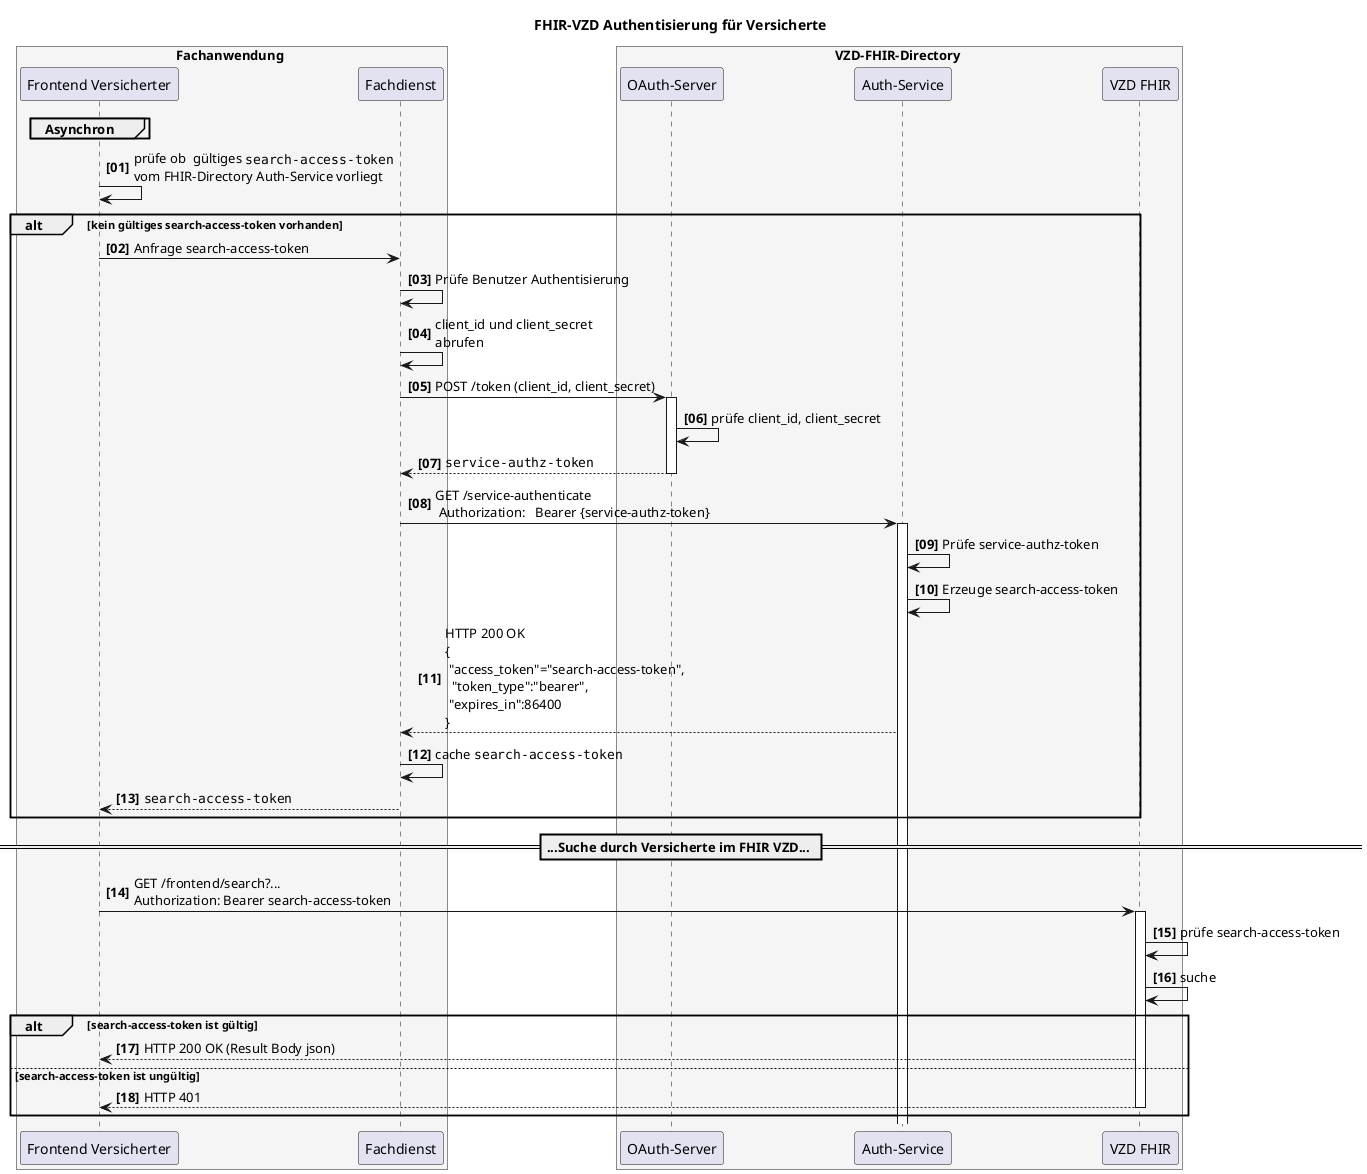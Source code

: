 @startuml
autonumber 1 1 "<b>[00]"
title "FHIR-VZD Authentisierung für Versicherte"


box Fachanwendung #WhiteSmoke
    participant VClient as "Frontend Versicherter"
    participant FDienst as "Fachdienst"
end box

box VZD-FHIR-Directory #WhiteSmoke
    participant "OAuth-Server" as VzdOAuth
    participant "Auth-Service" as VzdAuth
    participant fp as "VZD FHIR"
end box


group Asynchron



end

VClient-> VClient: prüfe ob  gültiges ""search-access-token""\nvom FHIR-Directory Auth-Service vorliegt


alt kein gültiges search-access-token vorhanden
   VClient-> FDienst: Anfrage search-access-token

   FDienst->FDienst: Prüfe Benutzer Authentisierung
   
   FDienst -> FDienst: client_id und client_secret\nabrufen
   FDienst ->VzdOAuth++: POST /token (client_id, client_secret)
   VzdOAuth->VzdOAuth: prüfe client_id, client_secret
   VzdOAuth-->FDienst--: ""service-authz-token""

   FDienst->VzdAuth++: GET /service-authenticate \n Authorization:   Bearer {service-authz-token}

   VzdAuth->VzdAuth: Prüfe service-authz-token

   VzdAuth->VzdAuth: Erzeuge search-access-token
   VzdAuth-->FDienst: HTTP 200 OK\n{\n "access_token"="search-access-token",\n  "token_type":"bearer",\n "expires_in":86400\n}

   FDienst->FDienst: cache ""search-access-token""

   FDienst-->VClient: ""search-access-token""
end

== ...Suche durch Versicherte im FHIR VZD... ==

VClient -> fp: GET /frontend/search?... \nAuthorization: Bearer search-access-token
activate fp
fp -> fp: prüfe search-access-token
fp -> fp: suche
alt search-access-token ist gültig
   fp --> VClient : HTTP 200 OK (Result Body json)
 else search-access-token ist ungültig
   fp --> VClient : HTTP 401
   deactivate fp
end

@enduml
